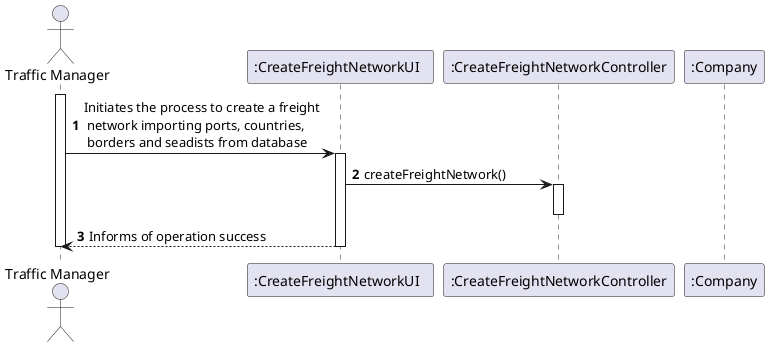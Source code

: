 @startuml
'https://plantuml.com/sequence-diagram

autonumber
actor "Traffic Manager" as TM
participant ":CreateFreightNetworkUI  " as UI
participant ":CreateFreightNetworkController" as CTRL
participant ":Company" as CMP


activate TM
TM -> UI: Initiates the process to create a freight \n network importing ports, countries,\n borders and seadists from database
activate UI
UI -> CTRL : createFreightNetwork()
activate CTRL
deactivate CTRL

UI --> TM : Informs of operation success
deactivate UI

deactivate TM

@enduml